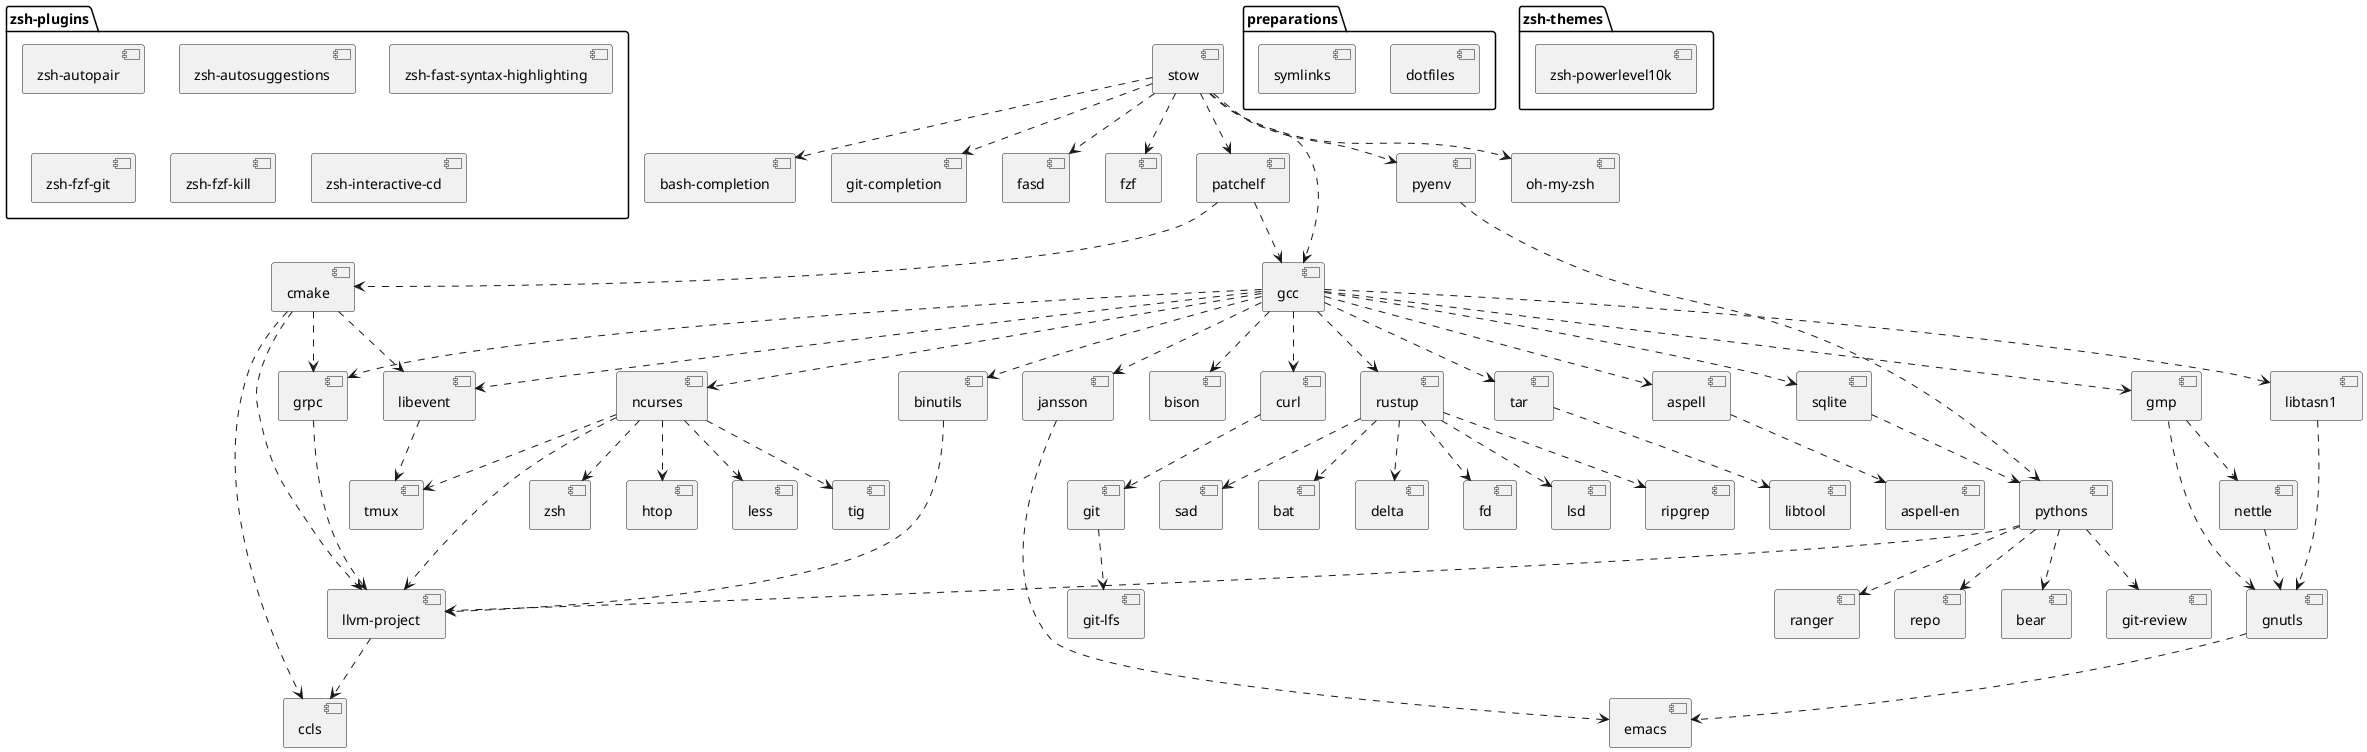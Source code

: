 @startuml

package "preparations" {
  [dotfiles]
  [symlinks]
}

package "zsh-plugins" {
  [zsh-autopair]
  [zsh-autosuggestions]
  [zsh-fast-syntax-highlighting]
  [zsh-fzf-git]
  [zsh-fzf-kill]
  [zsh-interactive-cd]
}

package "zsh-themes" {
  [zsh-powerlevel10k]
}

[stow] ..> [bash-completion]
[stow] ..> [git-completion]
[stow] ..> [fasd]
[stow] ..> [fzf]
[stow] ..> [gcc]
[stow] ..> [oh-my-zsh]
[stow] ..> [patchelf]
[stow] ..> [pyenv]

[patchelf] ..> [gcc]
[patchelf] ..> [cmake]

[gcc] ..> [aspell]
[gcc] ..> [binutils]
[gcc] ..> [bison]
[gcc] ..> [curl]
[gcc] ..> [gmp]
[gcc] ..> [grpc]
[gcc] ..> [jansson]
[gcc] ..> [libevent]
[gcc] ..> [libtasn1]
[gcc] ..> [ncurses]
[gcc] ..> [rustup]
[gcc] ..> [sqlite]
[gcc] ..> [tar]

[cmake] ..> [ccls]
[cmake] ..> [grpc]
[cmake] ..> [llvm-project]
[cmake] ..> [libevent]

[pyenv] ..> [pythons]
[sqlite] ..> [pythons]

[pythons] ..> [bear]
[pythons] ..> [git-review]
[pythons] ..> [ranger]
[pythons] ..> [repo]

[gmp] ..> [nettle]
[gmp] ..> [gnutls]

[libtasn1] ..> [gnutls]
[nettle] ..> [gnutls]

[gnutls] ..> [emacs]
[jansson] ..> [emacs]

[aspell] ..> [aspell-en]

[binutils] ..> [llvm-project]

[grpc] ..> [llvm-project]

[pythons] ..> [llvm-project]

[tar] ..> [libtool]

[ncurses] ..> [htop]
[ncurses] ..> [less]
[ncurses] ..> [llvm-project]
[ncurses] ..> [tig]
[ncurses] ..> [tmux]
[ncurses] ..> [zsh]

[libevent] ..> [tmux]

[curl] ..> [git]

[git] ..> [git-lfs]

[llvm-project] ..> [ccls]

[rustup] ..> [bat]
[rustup] ..> [delta]
[rustup] ..> [fd]
[rustup] ..> [lsd]
[rustup] ..> [ripgrep]
[rustup] ..> [sad]

@enduml
